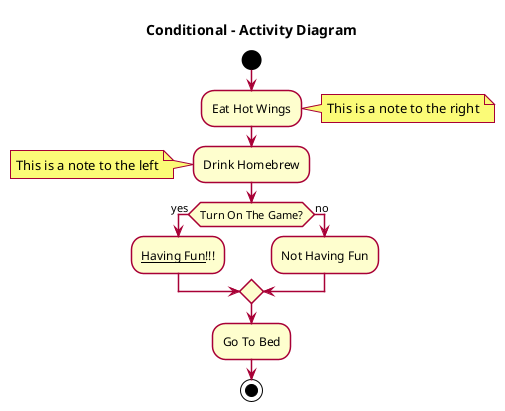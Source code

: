 @startuml Samples

    ' ================================= TWEAKS =================================
    skin rose
    skinparam classFontName Calibri
    skinparam shadowing false
    ' --------------------------------------------------------------------------

    title Conditional - Activity Diagram 

    start

    :Eat Hot Wings; 
    note right: This is a note to the right

    :Drink Homebrew; 
    note left: This is a note to the left

    if (Turn On The Game?) then (yes)
        :__Having Fun__!!!;
    else (no)
        :Not Having Fun;
    endif

    :Go To Bed;

    stop

@enduml